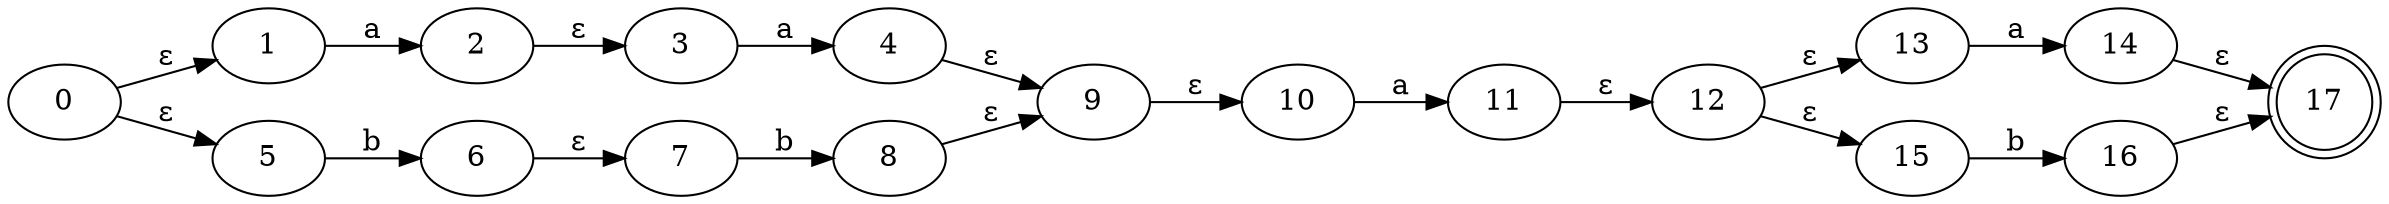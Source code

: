 digraph Automata {
	rankdir=LR
	0 [label=0]
	0 -> 1 [label="ε"]
	0 -> 5 [label="ε"]
	1 [label=1]
	1 -> 2 [label=a]
	2 [label=2]
	2 -> 3 [label="ε"]
	3 [label=3]
	3 -> 4 [label=a]
	4 [label=4]
	4 -> 9 [label="ε"]
	5 [label=5]
	5 -> 6 [label=b]
	6 [label=6]
	6 -> 7 [label="ε"]
	7 [label=7]
	7 -> 8 [label=b]
	8 [label=8]
	8 -> 9 [label="ε"]
	9 [label=9]
	9 -> 10 [label="ε"]
	10 [label=10]
	10 -> 11 [label=a]
	11 [label=11]
	11 -> 12 [label="ε"]
	12 [label=12]
	12 -> 13 [label="ε"]
	12 -> 15 [label="ε"]
	13 [label=13]
	13 -> 14 [label=a]
	14 [label=14]
	14 -> 17 [label="ε"]
	15 [label=15]
	15 -> 16 [label=b]
	16 [label=16]
	16 -> 17 [label="ε"]
	17 [label=17 shape=doublecircle]
}
